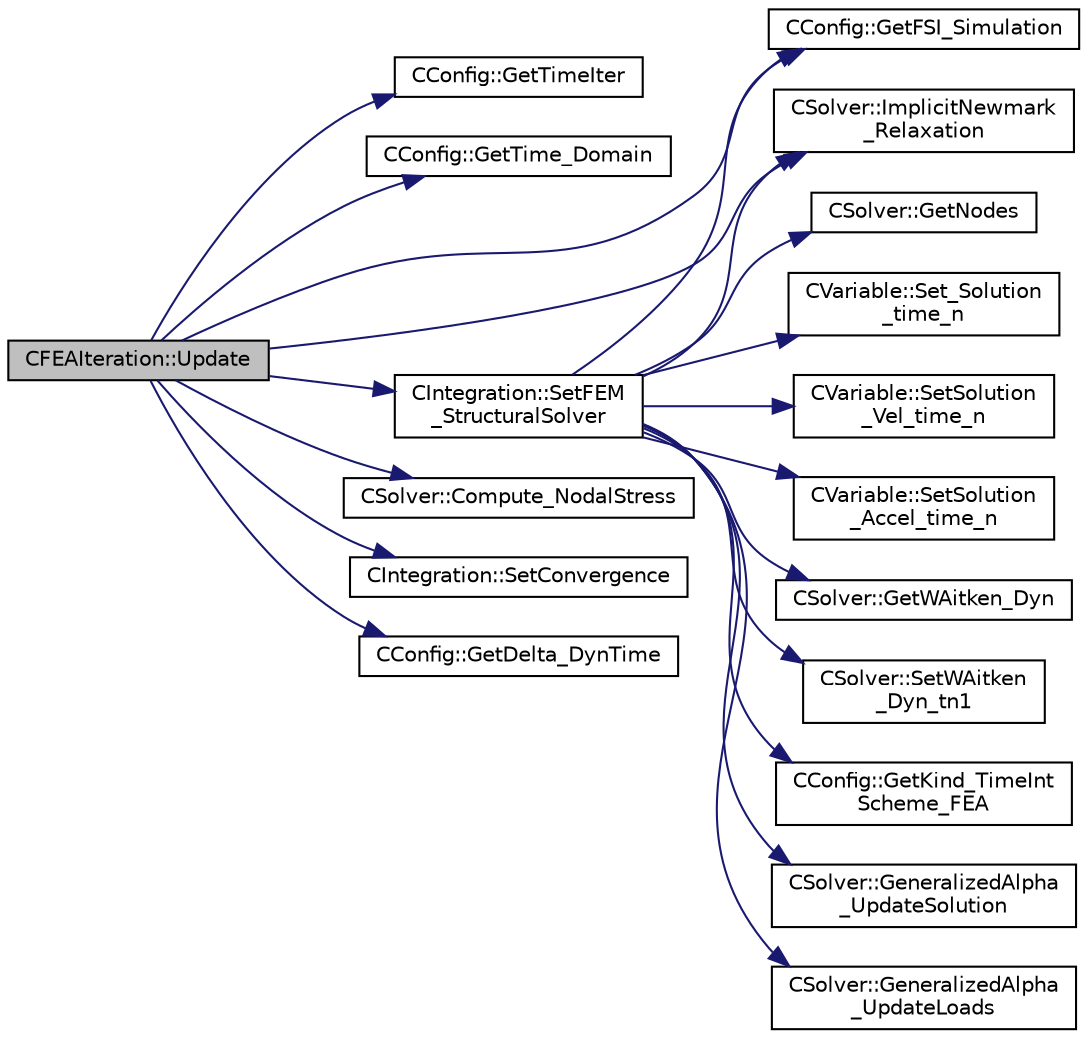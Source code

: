 digraph "CFEAIteration::Update"
{
  edge [fontname="Helvetica",fontsize="10",labelfontname="Helvetica",labelfontsize="10"];
  node [fontname="Helvetica",fontsize="10",shape=record];
  rankdir="LR";
  Node333 [label="CFEAIteration::Update",height=0.2,width=0.4,color="black", fillcolor="grey75", style="filled", fontcolor="black"];
  Node333 -> Node334 [color="midnightblue",fontsize="10",style="solid",fontname="Helvetica"];
  Node334 [label="CConfig::GetTimeIter",height=0.2,width=0.4,color="black", fillcolor="white", style="filled",URL="$class_c_config.html#aa659f28a1d71b0924944a9fb248e3d6e",tooltip="Get the current time iteration number. "];
  Node333 -> Node335 [color="midnightblue",fontsize="10",style="solid",fontname="Helvetica"];
  Node335 [label="CConfig::GetTime_Domain",height=0.2,width=0.4,color="black", fillcolor="white", style="filled",URL="$class_c_config.html#a6a11350b3c8d7577318be43cda6f7292",tooltip="Check if the multizone problem is solved for time domain. "];
  Node333 -> Node336 [color="midnightblue",fontsize="10",style="solid",fontname="Helvetica"];
  Node336 [label="CConfig::GetFSI_Simulation",height=0.2,width=0.4,color="black", fillcolor="white", style="filled",URL="$class_c_config.html#a9776c63953c047138e0f81d5b51cd895",tooltip="Check if the simulation we are running is a FSI simulation. "];
  Node333 -> Node337 [color="midnightblue",fontsize="10",style="solid",fontname="Helvetica"];
  Node337 [label="CSolver::Compute_NodalStress",height=0.2,width=0.4,color="black", fillcolor="white", style="filled",URL="$class_c_solver.html#a534bd8f075c5e21b018516580b4a1a1f",tooltip="A virtual member. "];
  Node333 -> Node338 [color="midnightblue",fontsize="10",style="solid",fontname="Helvetica"];
  Node338 [label="CIntegration::SetFEM\l_StructuralSolver",height=0.2,width=0.4,color="black", fillcolor="white", style="filled",URL="$class_c_integration.html#a4d86dc638a56058045a2f6168473cbce",tooltip="Save the structural solution at different time steps. "];
  Node338 -> Node336 [color="midnightblue",fontsize="10",style="solid",fontname="Helvetica"];
  Node338 -> Node339 [color="midnightblue",fontsize="10",style="solid",fontname="Helvetica"];
  Node339 [label="CConfig::GetKind_TimeInt\lScheme_FEA",height=0.2,width=0.4,color="black", fillcolor="white", style="filled",URL="$class_c_config.html#a4cf38e5edc94f4da2cb15201b3f6c09e",tooltip="Get the kind of integration scheme (explicit or implicit) for the flow equations. ..."];
  Node338 -> Node340 [color="midnightblue",fontsize="10",style="solid",fontname="Helvetica"];
  Node340 [label="CSolver::ImplicitNewmark\l_Relaxation",height=0.2,width=0.4,color="black", fillcolor="white", style="filled",URL="$class_c_solver.html#aab1a4e9e8f8cf656ab5e47b8419f23c6",tooltip="A virtual member. "];
  Node338 -> Node341 [color="midnightblue",fontsize="10",style="solid",fontname="Helvetica"];
  Node341 [label="CSolver::GeneralizedAlpha\l_UpdateSolution",height=0.2,width=0.4,color="black", fillcolor="white", style="filled",URL="$class_c_solver.html#af9c0d41cfe59e07c8dca2762697df844",tooltip="A virtual member. "];
  Node338 -> Node342 [color="midnightblue",fontsize="10",style="solid",fontname="Helvetica"];
  Node342 [label="CSolver::GeneralizedAlpha\l_UpdateLoads",height=0.2,width=0.4,color="black", fillcolor="white", style="filled",URL="$class_c_solver.html#aee3fbb3b9e961385b51a8cf4ce583172",tooltip="A virtual member. "];
  Node338 -> Node343 [color="midnightblue",fontsize="10",style="solid",fontname="Helvetica"];
  Node343 [label="CSolver::GetNodes",height=0.2,width=0.4,color="black", fillcolor="white", style="filled",URL="$class_c_solver.html#af3198e52a2ea377bb765647b5e697197",tooltip="Allow outside access to the nodes of the solver, containing conservatives, primitives, etc. "];
  Node338 -> Node344 [color="midnightblue",fontsize="10",style="solid",fontname="Helvetica"];
  Node344 [label="CVariable::Set_Solution\l_time_n",height=0.2,width=0.4,color="black", fillcolor="white", style="filled",URL="$class_c_variable.html#abf55f051089ec13d9c0422ed3389a9dc",tooltip="Set the variable solution at time n. "];
  Node338 -> Node345 [color="midnightblue",fontsize="10",style="solid",fontname="Helvetica"];
  Node345 [label="CVariable::SetSolution\l_Vel_time_n",height=0.2,width=0.4,color="black", fillcolor="white", style="filled",URL="$class_c_variable.html#a889d87f62b6ffa72ca8b3f7cec792753",tooltip="Set the value of the velocity (Structural Analysis) at time n. "];
  Node338 -> Node346 [color="midnightblue",fontsize="10",style="solid",fontname="Helvetica"];
  Node346 [label="CVariable::SetSolution\l_Accel_time_n",height=0.2,width=0.4,color="black", fillcolor="white", style="filled",URL="$class_c_variable.html#a3448962f8d6a3867336dd139d552b225",tooltip="Set the value of the acceleration (Structural Analysis) at time n. "];
  Node338 -> Node347 [color="midnightblue",fontsize="10",style="solid",fontname="Helvetica"];
  Node347 [label="CSolver::GetWAitken_Dyn",height=0.2,width=0.4,color="black", fillcolor="white", style="filled",URL="$class_c_solver.html#abb2ce000ca52a117db996a9579c060c9",tooltip="A virtual member. "];
  Node338 -> Node348 [color="midnightblue",fontsize="10",style="solid",fontname="Helvetica"];
  Node348 [label="CSolver::SetWAitken\l_Dyn_tn1",height=0.2,width=0.4,color="black", fillcolor="white", style="filled",URL="$class_c_solver.html#ac04105381a6459f440cd01bd86602637",tooltip="A virtual member. "];
  Node333 -> Node349 [color="midnightblue",fontsize="10",style="solid",fontname="Helvetica"];
  Node349 [label="CIntegration::SetConvergence",height=0.2,width=0.4,color="black", fillcolor="white", style="filled",URL="$class_c_integration.html#a5f5e3b9ec398e7d4aef31982f90bfc67",tooltip="Set the indicator of the convergence. "];
  Node333 -> Node350 [color="midnightblue",fontsize="10",style="solid",fontname="Helvetica"];
  Node350 [label="CConfig::GetDelta_DynTime",height=0.2,width=0.4,color="black", fillcolor="white", style="filled",URL="$class_c_config.html#a878d0706882c22f85903e27e1047b3ea",tooltip="If we are prforming an unsteady simulation, there is only one value of the time step for the complete..."];
  Node333 -> Node340 [color="midnightblue",fontsize="10",style="solid",fontname="Helvetica"];
}
